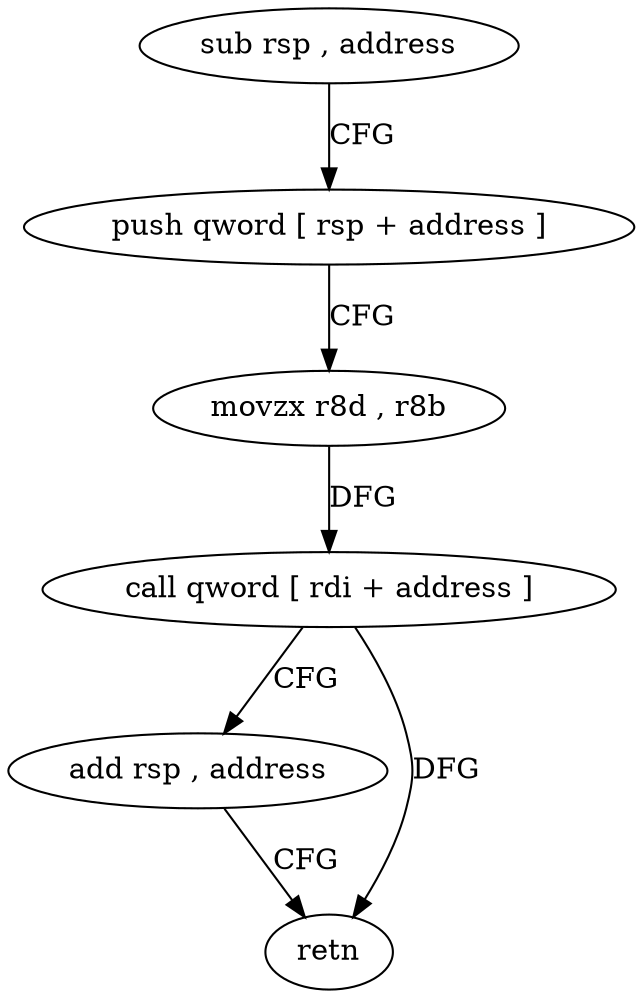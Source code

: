 digraph "func" {
"182270" [label = "sub rsp , address" ]
"182274" [label = "push qword [ rsp + address ]" ]
"182278" [label = "movzx r8d , r8b" ]
"182282" [label = "call qword [ rdi + address ]" ]
"182285" [label = "add rsp , address" ]
"182289" [label = "retn" ]
"182270" -> "182274" [ label = "CFG" ]
"182274" -> "182278" [ label = "CFG" ]
"182278" -> "182282" [ label = "DFG" ]
"182282" -> "182285" [ label = "CFG" ]
"182282" -> "182289" [ label = "DFG" ]
"182285" -> "182289" [ label = "CFG" ]
}
